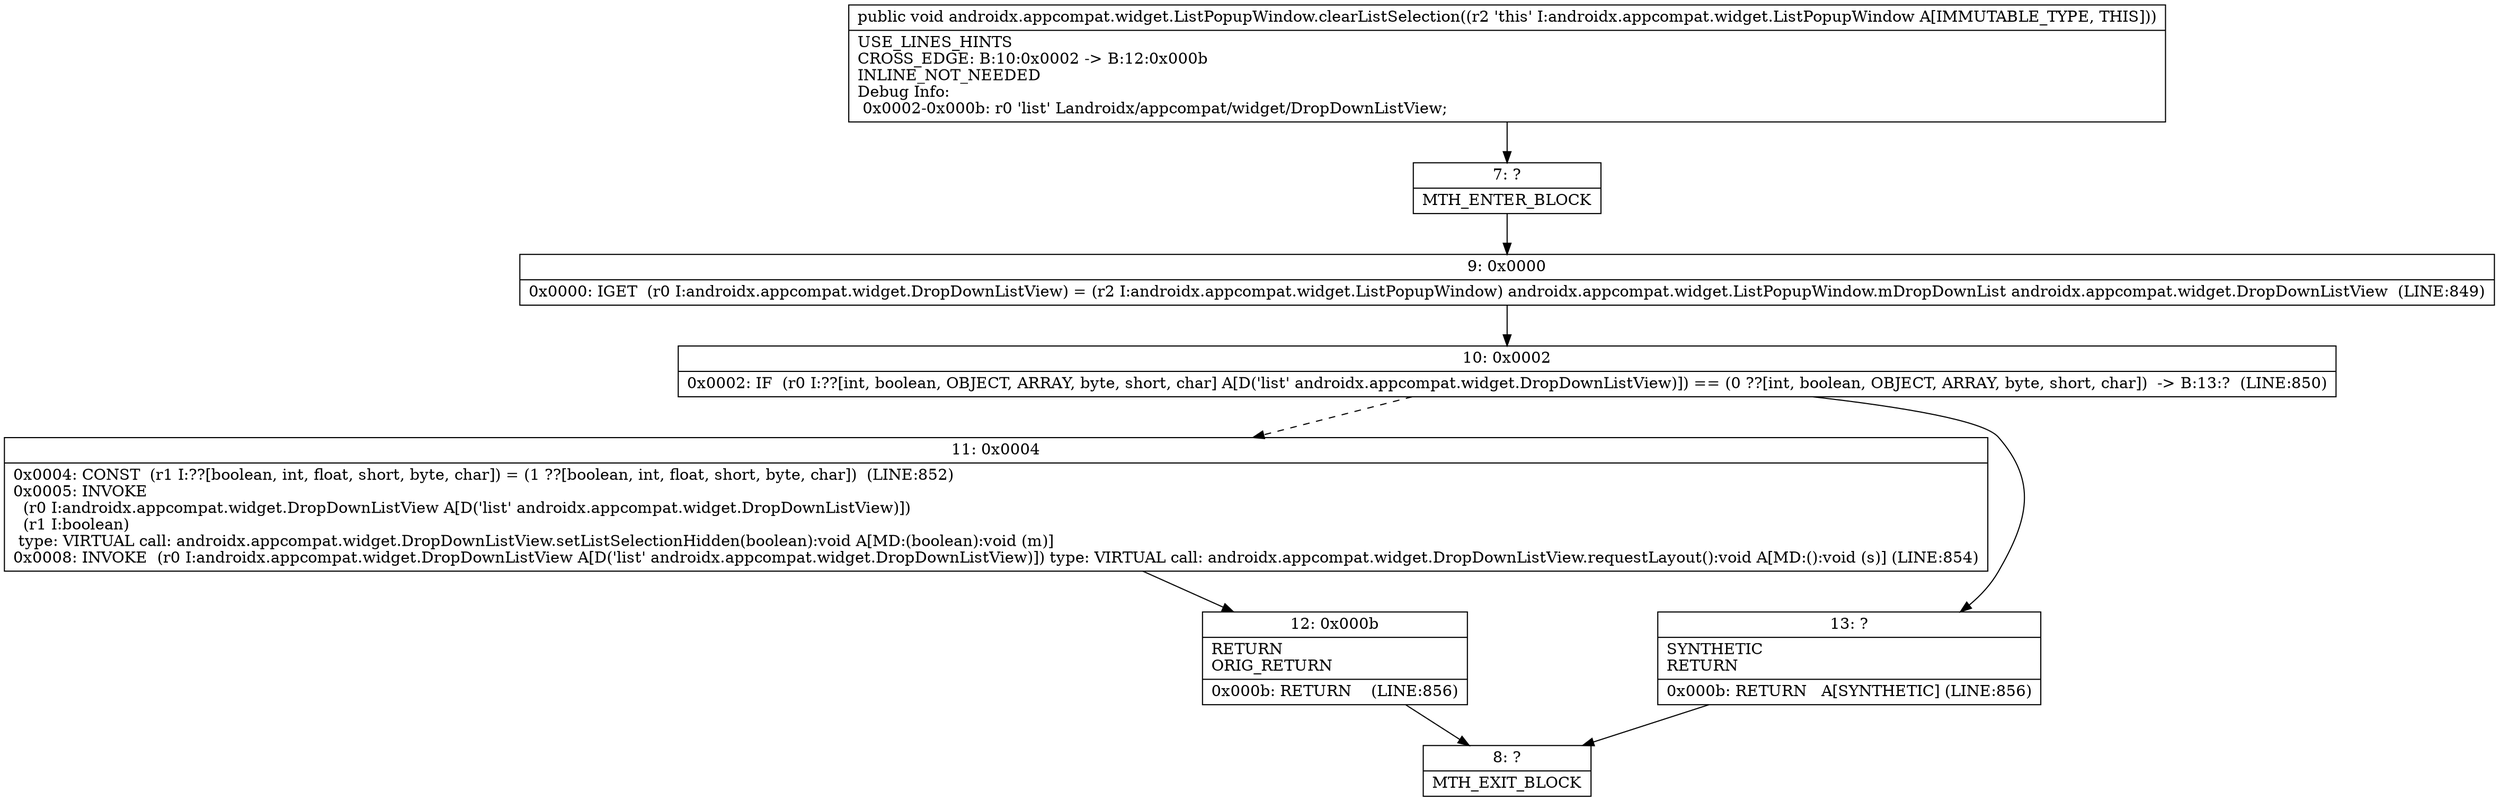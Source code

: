 digraph "CFG forandroidx.appcompat.widget.ListPopupWindow.clearListSelection()V" {
Node_7 [shape=record,label="{7\:\ ?|MTH_ENTER_BLOCK\l}"];
Node_9 [shape=record,label="{9\:\ 0x0000|0x0000: IGET  (r0 I:androidx.appcompat.widget.DropDownListView) = (r2 I:androidx.appcompat.widget.ListPopupWindow) androidx.appcompat.widget.ListPopupWindow.mDropDownList androidx.appcompat.widget.DropDownListView  (LINE:849)\l}"];
Node_10 [shape=record,label="{10\:\ 0x0002|0x0002: IF  (r0 I:??[int, boolean, OBJECT, ARRAY, byte, short, char] A[D('list' androidx.appcompat.widget.DropDownListView)]) == (0 ??[int, boolean, OBJECT, ARRAY, byte, short, char])  \-\> B:13:?  (LINE:850)\l}"];
Node_11 [shape=record,label="{11\:\ 0x0004|0x0004: CONST  (r1 I:??[boolean, int, float, short, byte, char]) = (1 ??[boolean, int, float, short, byte, char])  (LINE:852)\l0x0005: INVOKE  \l  (r0 I:androidx.appcompat.widget.DropDownListView A[D('list' androidx.appcompat.widget.DropDownListView)])\l  (r1 I:boolean)\l type: VIRTUAL call: androidx.appcompat.widget.DropDownListView.setListSelectionHidden(boolean):void A[MD:(boolean):void (m)]\l0x0008: INVOKE  (r0 I:androidx.appcompat.widget.DropDownListView A[D('list' androidx.appcompat.widget.DropDownListView)]) type: VIRTUAL call: androidx.appcompat.widget.DropDownListView.requestLayout():void A[MD:():void (s)] (LINE:854)\l}"];
Node_12 [shape=record,label="{12\:\ 0x000b|RETURN\lORIG_RETURN\l|0x000b: RETURN    (LINE:856)\l}"];
Node_8 [shape=record,label="{8\:\ ?|MTH_EXIT_BLOCK\l}"];
Node_13 [shape=record,label="{13\:\ ?|SYNTHETIC\lRETURN\l|0x000b: RETURN   A[SYNTHETIC] (LINE:856)\l}"];
MethodNode[shape=record,label="{public void androidx.appcompat.widget.ListPopupWindow.clearListSelection((r2 'this' I:androidx.appcompat.widget.ListPopupWindow A[IMMUTABLE_TYPE, THIS]))  | USE_LINES_HINTS\lCROSS_EDGE: B:10:0x0002 \-\> B:12:0x000b\lINLINE_NOT_NEEDED\lDebug Info:\l  0x0002\-0x000b: r0 'list' Landroidx\/appcompat\/widget\/DropDownListView;\l}"];
MethodNode -> Node_7;Node_7 -> Node_9;
Node_9 -> Node_10;
Node_10 -> Node_11[style=dashed];
Node_10 -> Node_13;
Node_11 -> Node_12;
Node_12 -> Node_8;
Node_13 -> Node_8;
}

